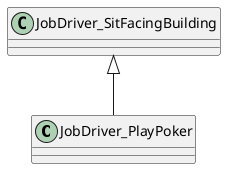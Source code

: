 @startuml
class JobDriver_PlayPoker {
}
JobDriver_SitFacingBuilding <|-- JobDriver_PlayPoker
@enduml
